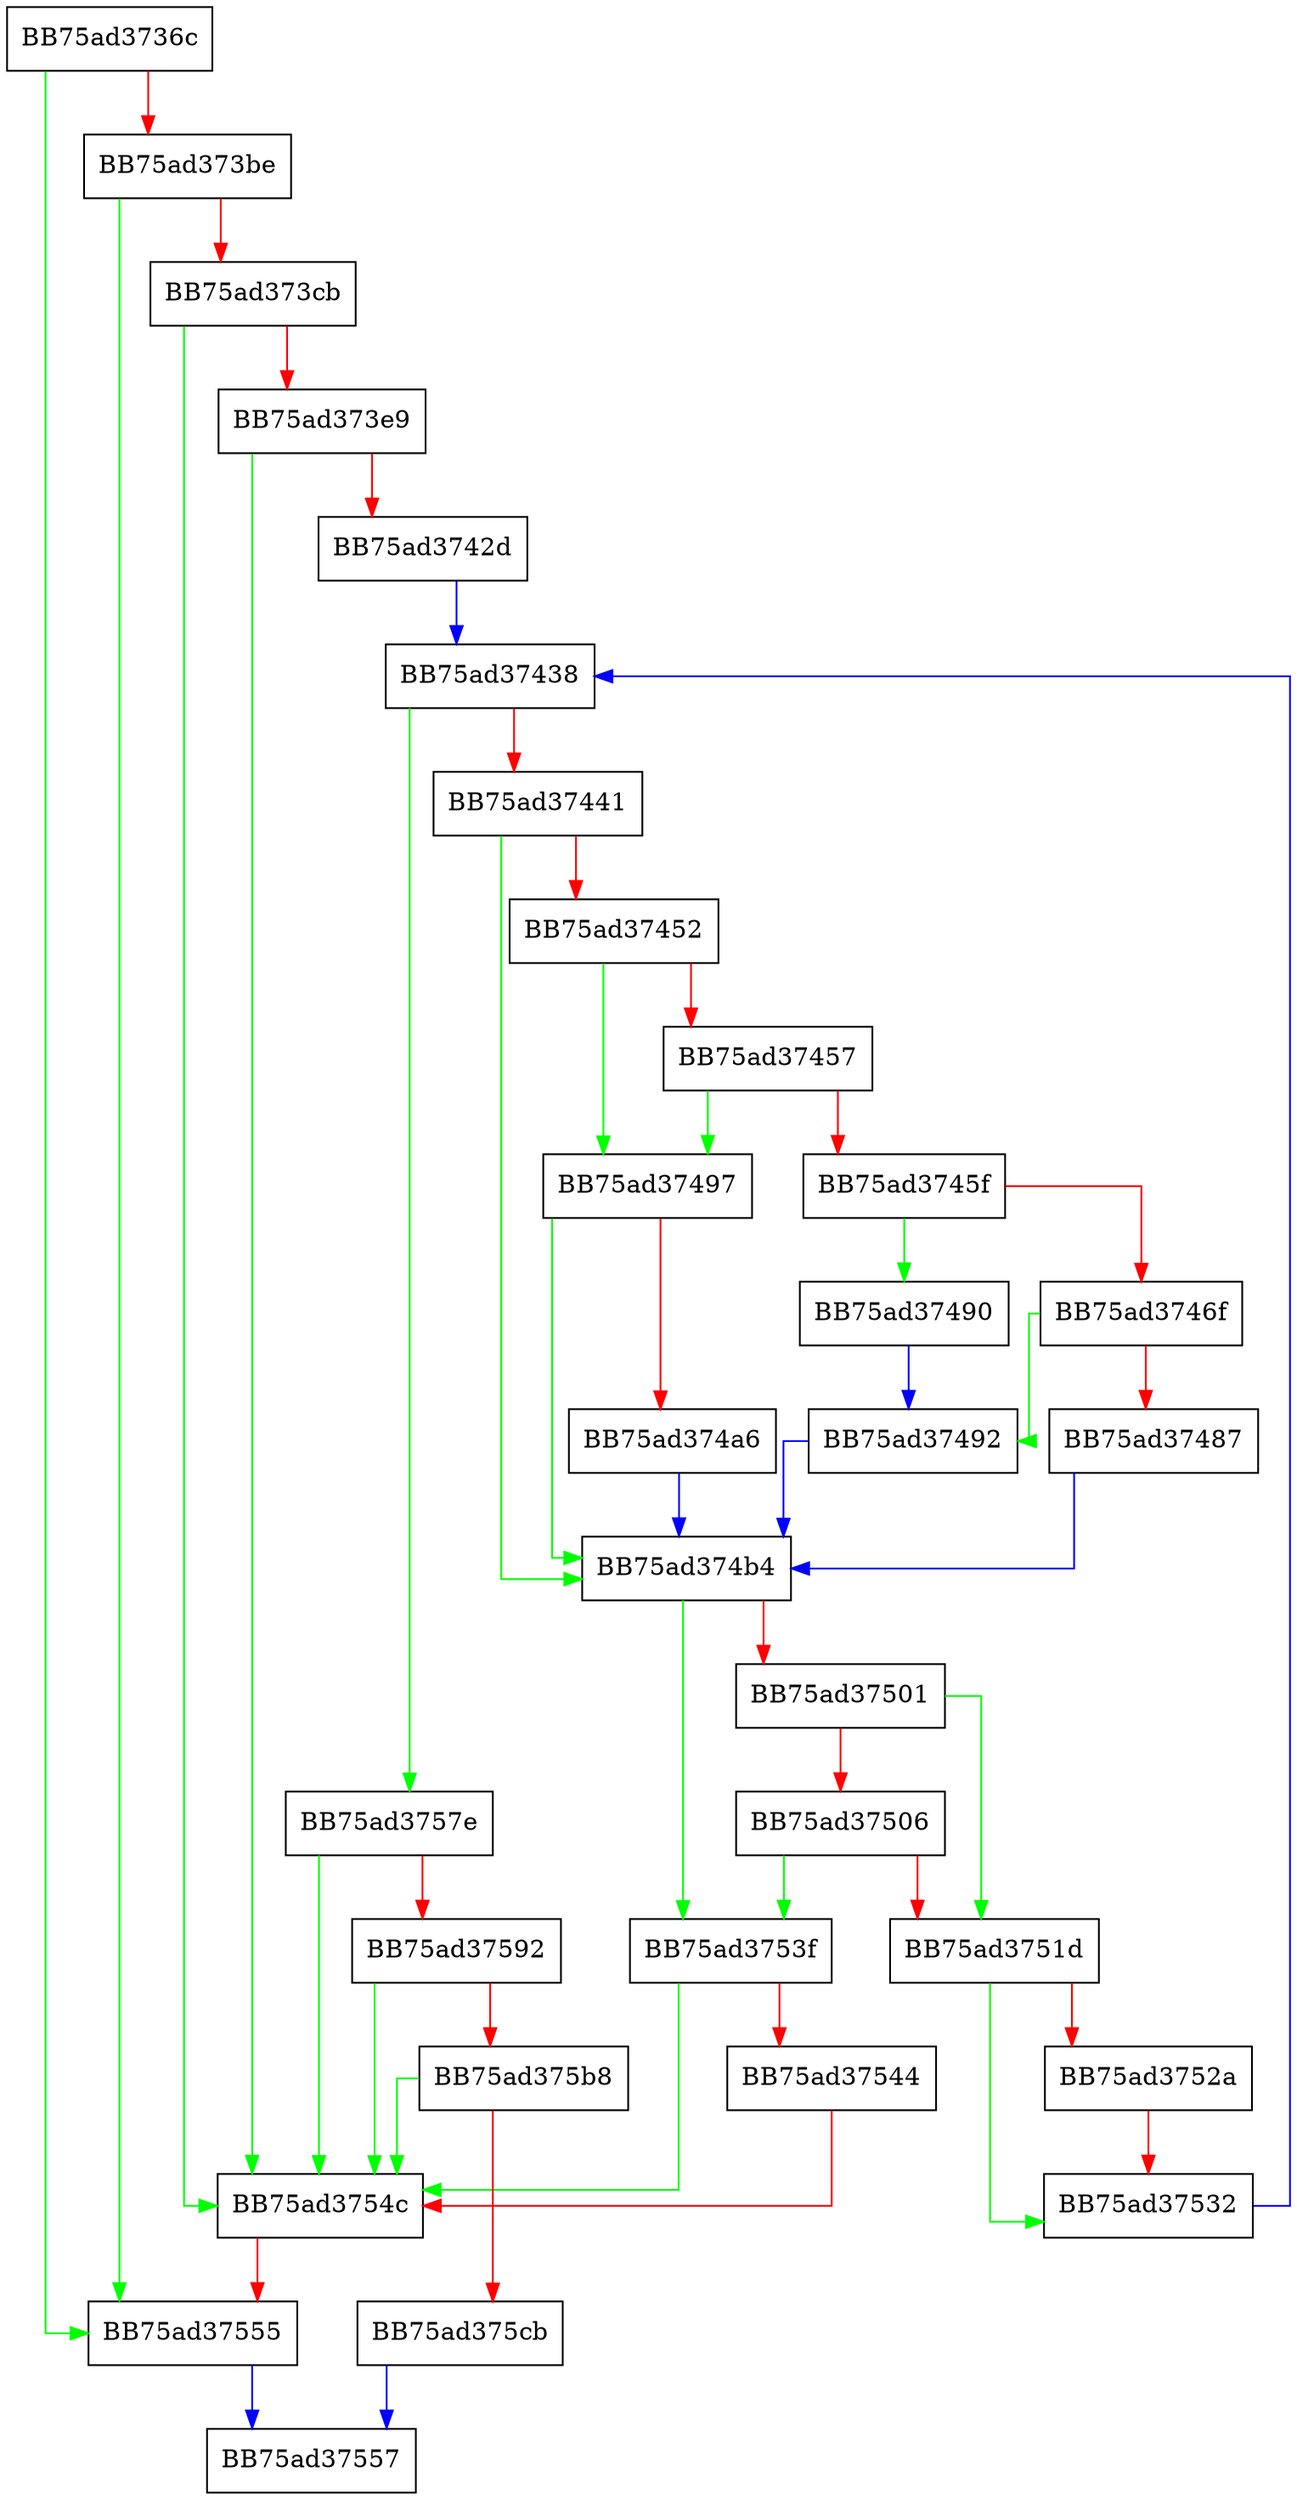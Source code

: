 digraph DumpMemLayout {
  node [shape="box"];
  graph [splines=ortho];
  BB75ad3736c -> BB75ad37555 [color="green"];
  BB75ad3736c -> BB75ad373be [color="red"];
  BB75ad373be -> BB75ad37555 [color="green"];
  BB75ad373be -> BB75ad373cb [color="red"];
  BB75ad373cb -> BB75ad3754c [color="green"];
  BB75ad373cb -> BB75ad373e9 [color="red"];
  BB75ad373e9 -> BB75ad3754c [color="green"];
  BB75ad373e9 -> BB75ad3742d [color="red"];
  BB75ad3742d -> BB75ad37438 [color="blue"];
  BB75ad37438 -> BB75ad3757e [color="green"];
  BB75ad37438 -> BB75ad37441 [color="red"];
  BB75ad37441 -> BB75ad374b4 [color="green"];
  BB75ad37441 -> BB75ad37452 [color="red"];
  BB75ad37452 -> BB75ad37497 [color="green"];
  BB75ad37452 -> BB75ad37457 [color="red"];
  BB75ad37457 -> BB75ad37497 [color="green"];
  BB75ad37457 -> BB75ad3745f [color="red"];
  BB75ad3745f -> BB75ad37490 [color="green"];
  BB75ad3745f -> BB75ad3746f [color="red"];
  BB75ad3746f -> BB75ad37492 [color="green"];
  BB75ad3746f -> BB75ad37487 [color="red"];
  BB75ad37487 -> BB75ad374b4 [color="blue"];
  BB75ad37490 -> BB75ad37492 [color="blue"];
  BB75ad37492 -> BB75ad374b4 [color="blue"];
  BB75ad37497 -> BB75ad374b4 [color="green"];
  BB75ad37497 -> BB75ad374a6 [color="red"];
  BB75ad374a6 -> BB75ad374b4 [color="blue"];
  BB75ad374b4 -> BB75ad3753f [color="green"];
  BB75ad374b4 -> BB75ad37501 [color="red"];
  BB75ad37501 -> BB75ad3751d [color="green"];
  BB75ad37501 -> BB75ad37506 [color="red"];
  BB75ad37506 -> BB75ad3753f [color="green"];
  BB75ad37506 -> BB75ad3751d [color="red"];
  BB75ad3751d -> BB75ad37532 [color="green"];
  BB75ad3751d -> BB75ad3752a [color="red"];
  BB75ad3752a -> BB75ad37532 [color="red"];
  BB75ad37532 -> BB75ad37438 [color="blue"];
  BB75ad3753f -> BB75ad3754c [color="green"];
  BB75ad3753f -> BB75ad37544 [color="red"];
  BB75ad37544 -> BB75ad3754c [color="red"];
  BB75ad3754c -> BB75ad37555 [color="red"];
  BB75ad37555 -> BB75ad37557 [color="blue"];
  BB75ad3757e -> BB75ad3754c [color="green"];
  BB75ad3757e -> BB75ad37592 [color="red"];
  BB75ad37592 -> BB75ad3754c [color="green"];
  BB75ad37592 -> BB75ad375b8 [color="red"];
  BB75ad375b8 -> BB75ad3754c [color="green"];
  BB75ad375b8 -> BB75ad375cb [color="red"];
  BB75ad375cb -> BB75ad37557 [color="blue"];
}